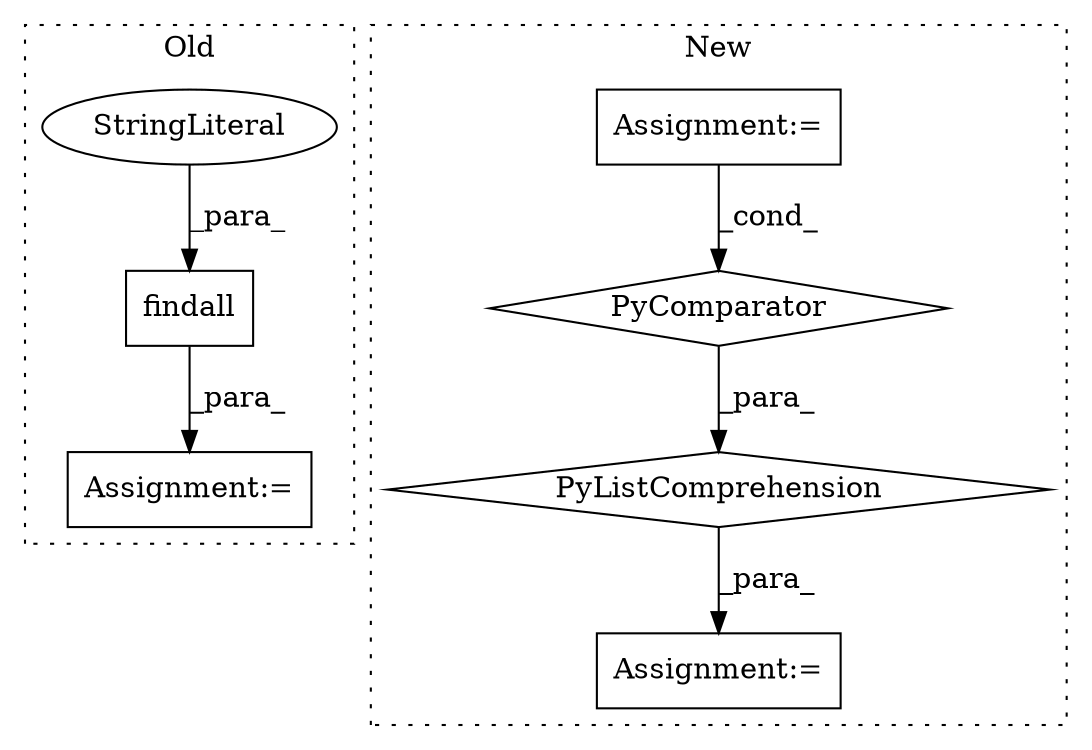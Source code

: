 digraph G {
subgraph cluster0 {
1 [label="findall" a="32" s="5442,5597" l="8,1" shape="box"];
6 [label="Assignment:=" a="7" s="5438" l="1" shape="box"];
7 [label="StringLiteral" a="45" s="5450" l="140" shape="ellipse"];
label = "Old";
style="dotted";
}
subgraph cluster1 {
2 [label="PyComparator" a="113" s="5784" l="34" shape="diamond"];
3 [label="Assignment:=" a="7" s="5509" l="1" shape="box"];
4 [label="PyListComprehension" a="109" s="5695" l="131" shape="diamond"];
5 [label="Assignment:=" a="7" s="5681" l="14" shape="box"];
label = "New";
style="dotted";
}
1 -> 6 [label="_para_"];
2 -> 4 [label="_para_"];
3 -> 2 [label="_cond_"];
4 -> 5 [label="_para_"];
7 -> 1 [label="_para_"];
}